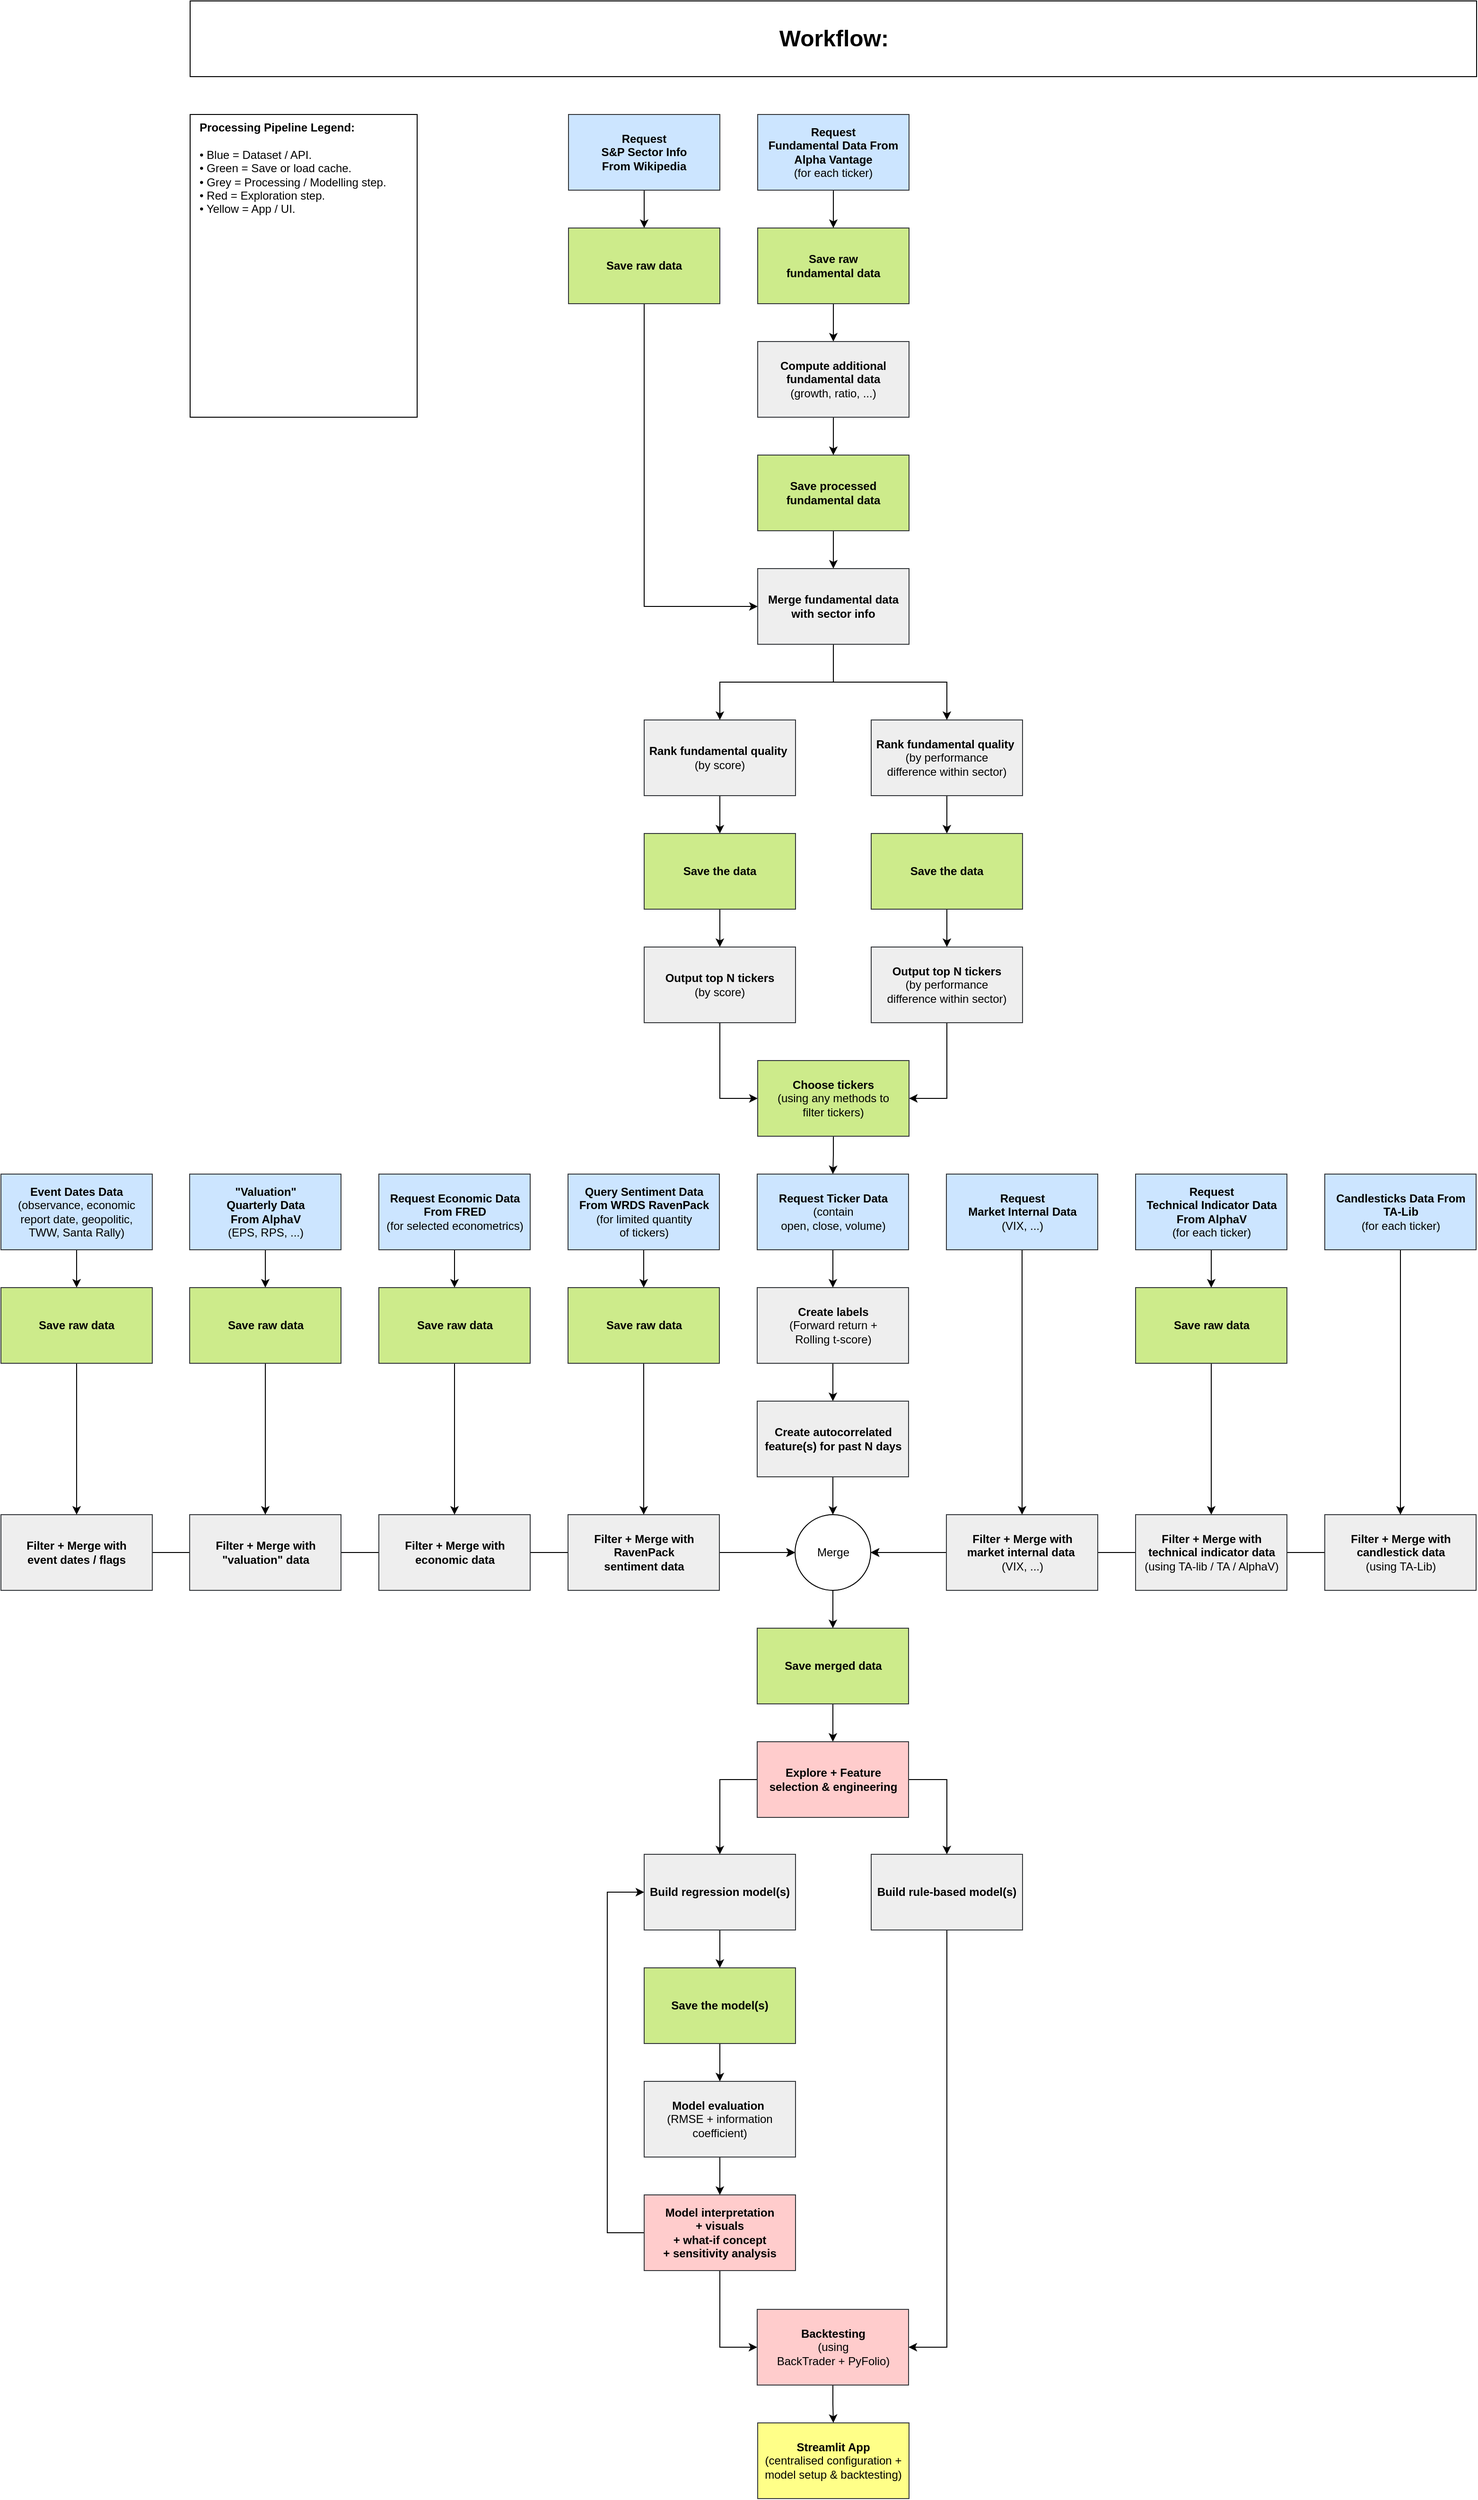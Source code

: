 <mxfile version="20.0.4" type="device" pages="3"><diagram id="XOwv9s_S93Ed8AocHxLy" name="workflow"><mxGraphModel dx="4341" dy="1821" grid="1" gridSize="10" guides="1" tooltips="1" connect="1" arrows="1" fold="1" page="1" pageScale="1" pageWidth="1169" pageHeight="827" math="0" shadow="0"><root><mxCell id="cT3jgn3tg6CRzC2Ch6uq-0"/><mxCell id="cT3jgn3tg6CRzC2Ch6uq-1" parent="cT3jgn3tg6CRzC2Ch6uq-0"/><mxCell id="NDVGhQBs1jizZYdKrDoh-17" style="edgeStyle=orthogonalEdgeStyle;rounded=0;orthogonalLoop=1;jettySize=auto;html=1;" edge="1" parent="cT3jgn3tg6CRzC2Ch6uq-1" source="NDVGhQBs1jizZYdKrDoh-12" target="lr69LVYGVg-EljjJCGix-105"><mxGeometry relative="1" as="geometry"/></mxCell><mxCell id="5p4c6snU-SuKV6wR_pnk-0" value="&lt;b style=&quot;font-size: 24px&quot;&gt;Workflow:&amp;nbsp;&lt;/b&gt;" style="rounded=0;whiteSpace=wrap;html=1;align=center;verticalAlign=middle;spacingLeft=8;fontSize=24;" parent="cT3jgn3tg6CRzC2Ch6uq-1" vertex="1"><mxGeometry x="-1240" y="-800" width="1360" height="80" as="geometry"/></mxCell><mxCell id="ap6l2DGa7me-KWfMbkwm-0" value="&lt;b&gt;Processing Pipeline Legend:&amp;nbsp;&lt;/b&gt;&lt;br&gt;&lt;br&gt;• Blue = Dataset / API.&amp;nbsp;&lt;br&gt;• Green = Save or load cache.&amp;nbsp;&lt;br&gt;•&amp;nbsp;Grey = Processing / Modelling step.&amp;nbsp;&lt;br&gt;• Red = Exploration step.&amp;nbsp;&lt;br&gt;• Yellow = App / UI.&amp;nbsp;" style="rounded=0;whiteSpace=wrap;html=1;align=left;verticalAlign=top;spacingLeft=8;" parent="cT3jgn3tg6CRzC2Ch6uq-1" vertex="1"><mxGeometry x="-1240" y="-680" width="240" height="320" as="geometry"/></mxCell><mxCell id="lr69LVYGVg-EljjJCGix-28" value="" style="edgeStyle=orthogonalEdgeStyle;rounded=0;orthogonalLoop=1;jettySize=auto;html=1;" parent="cT3jgn3tg6CRzC2Ch6uq-1" source="lr69LVYGVg-EljjJCGix-0" target="lr69LVYGVg-EljjJCGix-24" edge="1"><mxGeometry relative="1" as="geometry"/></mxCell><mxCell id="lr69LVYGVg-EljjJCGix-0" value="&lt;b&gt;Save raw &lt;br&gt;fundamental data&lt;/b&gt;" style="rounded=0;whiteSpace=wrap;html=1;fillColor=#cdeb8b;strokeColor=#36393d;" parent="cT3jgn3tg6CRzC2Ch6uq-1" vertex="1"><mxGeometry x="-640" y="-560" width="160" height="80" as="geometry"/></mxCell><mxCell id="lr69LVYGVg-EljjJCGix-27" value="" style="edgeStyle=orthogonalEdgeStyle;rounded=0;orthogonalLoop=1;jettySize=auto;html=1;" parent="cT3jgn3tg6CRzC2Ch6uq-1" source="lr69LVYGVg-EljjJCGix-2" target="lr69LVYGVg-EljjJCGix-0" edge="1"><mxGeometry relative="1" as="geometry"/></mxCell><mxCell id="lr69LVYGVg-EljjJCGix-2" value="&lt;b&gt;Request &lt;/b&gt;&lt;br&gt;&lt;b&gt;Fundamental Data From Alpha Vantage&lt;/b&gt;&lt;br&gt;(for each ticker)" style="rounded=0;whiteSpace=wrap;html=1;fillColor=#cce5ff;strokeColor=#36393d;" parent="cT3jgn3tg6CRzC2Ch6uq-1" vertex="1"><mxGeometry x="-640" y="-680" width="160" height="80" as="geometry"/></mxCell><mxCell id="lr69LVYGVg-EljjJCGix-42" value="" style="edgeStyle=orthogonalEdgeStyle;rounded=0;orthogonalLoop=1;jettySize=auto;html=1;" parent="cT3jgn3tg6CRzC2Ch6uq-1" source="lr69LVYGVg-EljjJCGix-4" target="lr69LVYGVg-EljjJCGix-5" edge="1"><mxGeometry relative="1" as="geometry"/></mxCell><mxCell id="lr69LVYGVg-EljjJCGix-4" value="&lt;b&gt;Request &lt;/b&gt;&lt;br&gt;&lt;b&gt;Technical Indicator Data From AlphaV&lt;/b&gt;&lt;br&gt;(for each ticker)" style="rounded=0;whiteSpace=wrap;html=1;fillColor=#cce5ff;strokeColor=#36393d;" parent="cT3jgn3tg6CRzC2Ch6uq-1" vertex="1"><mxGeometry x="-240.5" y="440" width="160" height="80" as="geometry"/></mxCell><mxCell id="lr69LVYGVg-EljjJCGix-114" style="edgeStyle=orthogonalEdgeStyle;rounded=0;orthogonalLoop=1;jettySize=auto;html=1;entryX=0.5;entryY=0;entryDx=0;entryDy=0;" parent="cT3jgn3tg6CRzC2Ch6uq-1" source="lr69LVYGVg-EljjJCGix-5" target="lr69LVYGVg-EljjJCGix-60" edge="1"><mxGeometry relative="1" as="geometry"/></mxCell><mxCell id="lr69LVYGVg-EljjJCGix-5" value="&lt;b&gt;Save raw&amp;nbsp;data&lt;/b&gt;" style="rounded=0;whiteSpace=wrap;html=1;fillColor=#cdeb8b;strokeColor=#36393d;" parent="cT3jgn3tg6CRzC2Ch6uq-1" vertex="1"><mxGeometry x="-240.5" y="560" width="160" height="80" as="geometry"/></mxCell><mxCell id="lr69LVYGVg-EljjJCGix-38" value="" style="edgeStyle=orthogonalEdgeStyle;rounded=0;orthogonalLoop=1;jettySize=auto;html=1;" parent="cT3jgn3tg6CRzC2Ch6uq-1" source="lr69LVYGVg-EljjJCGix-6" target="lr69LVYGVg-EljjJCGix-37" edge="1"><mxGeometry relative="1" as="geometry"/></mxCell><mxCell id="lr69LVYGVg-EljjJCGix-6" value="&lt;b&gt;Save processed &lt;br&gt;fundamental data&lt;/b&gt;" style="rounded=0;whiteSpace=wrap;html=1;fillColor=#cdeb8b;strokeColor=#36393d;" parent="cT3jgn3tg6CRzC2Ch6uq-1" vertex="1"><mxGeometry x="-640" y="-320" width="160" height="80" as="geometry"/></mxCell><mxCell id="lr69LVYGVg-EljjJCGix-23" value="" style="edgeStyle=orthogonalEdgeStyle;rounded=0;orthogonalLoop=1;jettySize=auto;html=1;" parent="cT3jgn3tg6CRzC2Ch6uq-1" source="lr69LVYGVg-EljjJCGix-7" target="lr69LVYGVg-EljjJCGix-18" edge="1"><mxGeometry relative="1" as="geometry"/></mxCell><mxCell id="lr69LVYGVg-EljjJCGix-7" value="&lt;b&gt;Rank fundamental quality&amp;nbsp;&lt;/b&gt;&lt;br&gt;(by score)" style="rounded=0;whiteSpace=wrap;html=1;fillColor=#eeeeee;strokeColor=#36393d;" parent="cT3jgn3tg6CRzC2Ch6uq-1" vertex="1"><mxGeometry x="-760" y="-40" width="160" height="80" as="geometry"/></mxCell><mxCell id="lr69LVYGVg-EljjJCGix-45" value="" style="edgeStyle=orthogonalEdgeStyle;rounded=0;orthogonalLoop=1;jettySize=auto;html=1;" parent="cT3jgn3tg6CRzC2Ch6uq-1" source="lr69LVYGVg-EljjJCGix-14" target="lr69LVYGVg-EljjJCGix-43" edge="1"><mxGeometry relative="1" as="geometry"/></mxCell><mxCell id="lr69LVYGVg-EljjJCGix-14" value="&lt;b&gt;Query Sentiment Data From WRDS RavenPack&lt;/b&gt;&lt;br&gt;(for limited quantity &lt;br&gt;of tickers)" style="rounded=0;whiteSpace=wrap;html=1;fillColor=#cce5ff;strokeColor=#36393d;" parent="cT3jgn3tg6CRzC2Ch6uq-1" vertex="1"><mxGeometry x="-840.5" y="440" width="160" height="80" as="geometry"/></mxCell><mxCell id="lr69LVYGVg-EljjJCGix-35" value="" style="edgeStyle=orthogonalEdgeStyle;rounded=0;orthogonalLoop=1;jettySize=auto;html=1;" parent="cT3jgn3tg6CRzC2Ch6uq-1" source="lr69LVYGVg-EljjJCGix-16" target="lr69LVYGVg-EljjJCGix-30" edge="1"><mxGeometry relative="1" as="geometry"/></mxCell><mxCell id="lr69LVYGVg-EljjJCGix-16" value="&lt;b&gt;Request &lt;br&gt;S&amp;amp;P Sector Info &lt;br&gt;From Wikipedia&lt;/b&gt;" style="rounded=0;whiteSpace=wrap;html=1;fillColor=#cce5ff;strokeColor=#36393d;" parent="cT3jgn3tg6CRzC2Ch6uq-1" vertex="1"><mxGeometry x="-840" y="-680" width="160" height="80" as="geometry"/></mxCell><mxCell id="lr69LVYGVg-EljjJCGix-56" value="" style="edgeStyle=orthogonalEdgeStyle;rounded=0;orthogonalLoop=1;jettySize=auto;html=1;" parent="cT3jgn3tg6CRzC2Ch6uq-1" source="lr69LVYGVg-EljjJCGix-18" target="lr69LVYGVg-EljjJCGix-54" edge="1"><mxGeometry relative="1" as="geometry"/></mxCell><mxCell id="lr69LVYGVg-EljjJCGix-18" value="&lt;b&gt;Save the data&lt;/b&gt;" style="rounded=0;whiteSpace=wrap;html=1;fillColor=#cdeb8b;strokeColor=#36393d;" parent="cT3jgn3tg6CRzC2Ch6uq-1" vertex="1"><mxGeometry x="-760" y="80" width="160" height="80" as="geometry"/></mxCell><mxCell id="lr69LVYGVg-EljjJCGix-22" value="" style="edgeStyle=orthogonalEdgeStyle;rounded=0;orthogonalLoop=1;jettySize=auto;html=1;" parent="cT3jgn3tg6CRzC2Ch6uq-1" source="lr69LVYGVg-EljjJCGix-19" target="lr69LVYGVg-EljjJCGix-21" edge="1"><mxGeometry relative="1" as="geometry"/></mxCell><mxCell id="lr69LVYGVg-EljjJCGix-19" value="&lt;b&gt;Rank fundamental quality&amp;nbsp;&lt;/b&gt;&lt;br&gt;(by performance &lt;br&gt;difference within sector)" style="rounded=0;whiteSpace=wrap;html=1;fillColor=#eeeeee;strokeColor=#36393d;" parent="cT3jgn3tg6CRzC2Ch6uq-1" vertex="1"><mxGeometry x="-520" y="-40" width="160" height="80" as="geometry"/></mxCell><mxCell id="lr69LVYGVg-EljjJCGix-57" value="" style="edgeStyle=orthogonalEdgeStyle;rounded=0;orthogonalLoop=1;jettySize=auto;html=1;" parent="cT3jgn3tg6CRzC2Ch6uq-1" source="lr69LVYGVg-EljjJCGix-21" target="lr69LVYGVg-EljjJCGix-55" edge="1"><mxGeometry relative="1" as="geometry"/></mxCell><mxCell id="lr69LVYGVg-EljjJCGix-21" value="&lt;b&gt;Save the data&lt;/b&gt;" style="rounded=0;whiteSpace=wrap;html=1;fillColor=#cdeb8b;strokeColor=#36393d;" parent="cT3jgn3tg6CRzC2Ch6uq-1" vertex="1"><mxGeometry x="-520" y="80" width="160" height="80" as="geometry"/></mxCell><mxCell id="lr69LVYGVg-EljjJCGix-29" value="" style="edgeStyle=orthogonalEdgeStyle;rounded=0;orthogonalLoop=1;jettySize=auto;html=1;" parent="cT3jgn3tg6CRzC2Ch6uq-1" source="lr69LVYGVg-EljjJCGix-24" target="lr69LVYGVg-EljjJCGix-6" edge="1"><mxGeometry relative="1" as="geometry"/></mxCell><mxCell id="lr69LVYGVg-EljjJCGix-24" value="&lt;b&gt;Compute additional fundamental data &lt;/b&gt;&lt;br&gt;(growth, ratio, ...)" style="rounded=0;whiteSpace=wrap;html=1;fillColor=#eeeeee;strokeColor=#36393d;" parent="cT3jgn3tg6CRzC2Ch6uq-1" vertex="1"><mxGeometry x="-640" y="-440" width="160" height="80" as="geometry"/></mxCell><mxCell id="lr69LVYGVg-EljjJCGix-41" style="edgeStyle=orthogonalEdgeStyle;rounded=0;orthogonalLoop=1;jettySize=auto;html=1;entryX=0;entryY=0.5;entryDx=0;entryDy=0;exitX=0.5;exitY=1;exitDx=0;exitDy=0;" parent="cT3jgn3tg6CRzC2Ch6uq-1" source="lr69LVYGVg-EljjJCGix-30" target="lr69LVYGVg-EljjJCGix-37" edge="1"><mxGeometry relative="1" as="geometry"><Array as="points"><mxPoint x="-760" y="-160"/></Array></mxGeometry></mxCell><mxCell id="lr69LVYGVg-EljjJCGix-30" value="&lt;b&gt;Save raw data&lt;br&gt;&lt;/b&gt;" style="rounded=0;whiteSpace=wrap;html=1;fillColor=#cdeb8b;strokeColor=#36393d;" parent="cT3jgn3tg6CRzC2Ch6uq-1" vertex="1"><mxGeometry x="-840" y="-560" width="160" height="80" as="geometry"/></mxCell><mxCell id="lr69LVYGVg-EljjJCGix-39" style="edgeStyle=orthogonalEdgeStyle;rounded=0;orthogonalLoop=1;jettySize=auto;html=1;entryX=0.5;entryY=0;entryDx=0;entryDy=0;" parent="cT3jgn3tg6CRzC2Ch6uq-1" source="lr69LVYGVg-EljjJCGix-37" target="lr69LVYGVg-EljjJCGix-19" edge="1"><mxGeometry relative="1" as="geometry"/></mxCell><mxCell id="lr69LVYGVg-EljjJCGix-40" style="edgeStyle=orthogonalEdgeStyle;rounded=0;orthogonalLoop=1;jettySize=auto;html=1;entryX=0.5;entryY=0;entryDx=0;entryDy=0;" parent="cT3jgn3tg6CRzC2Ch6uq-1" source="lr69LVYGVg-EljjJCGix-37" target="lr69LVYGVg-EljjJCGix-7" edge="1"><mxGeometry relative="1" as="geometry"/></mxCell><mxCell id="lr69LVYGVg-EljjJCGix-37" value="&lt;b&gt;Merge fundamental data with sector info&lt;/b&gt;" style="rounded=0;whiteSpace=wrap;html=1;fillColor=#eeeeee;strokeColor=#36393d;" parent="cT3jgn3tg6CRzC2Ch6uq-1" vertex="1"><mxGeometry x="-640" y="-200" width="160" height="80" as="geometry"/></mxCell><mxCell id="lr69LVYGVg-EljjJCGix-89" style="edgeStyle=orthogonalEdgeStyle;rounded=0;orthogonalLoop=1;jettySize=auto;html=1;" parent="cT3jgn3tg6CRzC2Ch6uq-1" source="lr69LVYGVg-EljjJCGix-43" target="lr69LVYGVg-EljjJCGix-58" edge="1"><mxGeometry relative="1" as="geometry"/></mxCell><mxCell id="lr69LVYGVg-EljjJCGix-43" value="&lt;b&gt;Save raw&amp;nbsp;data&lt;/b&gt;" style="rounded=0;whiteSpace=wrap;html=1;fillColor=#cdeb8b;strokeColor=#36393d;" parent="cT3jgn3tg6CRzC2Ch6uq-1" vertex="1"><mxGeometry x="-840.5" y="560" width="160" height="80" as="geometry"/></mxCell><mxCell id="lr69LVYGVg-EljjJCGix-47" value="" style="edgeStyle=orthogonalEdgeStyle;rounded=0;orthogonalLoop=1;jettySize=auto;html=1;" parent="cT3jgn3tg6CRzC2Ch6uq-1" source="lr69LVYGVg-EljjJCGix-48" target="lr69LVYGVg-EljjJCGix-52" edge="1"><mxGeometry relative="1" as="geometry"/></mxCell><mxCell id="lr69LVYGVg-EljjJCGix-48" value="&lt;b&gt;Create labels&lt;/b&gt;&lt;br&gt;(Forward return + &lt;br&gt;Rolling t-score)" style="rounded=0;whiteSpace=wrap;html=1;fillColor=#eeeeee;strokeColor=#36393d;" parent="cT3jgn3tg6CRzC2Ch6uq-1" vertex="1"><mxGeometry x="-640.5" y="560" width="160" height="80" as="geometry"/></mxCell><mxCell id="lr69LVYGVg-EljjJCGix-49" value="" style="edgeStyle=orthogonalEdgeStyle;rounded=0;orthogonalLoop=1;jettySize=auto;html=1;" parent="cT3jgn3tg6CRzC2Ch6uq-1" source="lr69LVYGVg-EljjJCGix-50" target="lr69LVYGVg-EljjJCGix-48" edge="1"><mxGeometry relative="1" as="geometry"/></mxCell><mxCell id="lr69LVYGVg-EljjJCGix-50" value="&lt;b&gt;Request Ticker Data&lt;br&gt;&lt;/b&gt;(contain &lt;br&gt;open, close, volume)" style="rounded=0;whiteSpace=wrap;html=1;fillColor=#cce5ff;strokeColor=#36393d;" parent="cT3jgn3tg6CRzC2Ch6uq-1" vertex="1"><mxGeometry x="-640.5" y="440" width="160" height="80" as="geometry"/></mxCell><mxCell id="lr69LVYGVg-EljjJCGix-106" value="" style="edgeStyle=orthogonalEdgeStyle;rounded=0;orthogonalLoop=1;jettySize=auto;html=1;" parent="cT3jgn3tg6CRzC2Ch6uq-1" source="lr69LVYGVg-EljjJCGix-52" target="lr69LVYGVg-EljjJCGix-105" edge="1"><mxGeometry relative="1" as="geometry"/></mxCell><mxCell id="lr69LVYGVg-EljjJCGix-52" value="&lt;b&gt;Create autocorrelated feature(s) for past N days&lt;/b&gt;" style="rounded=0;whiteSpace=wrap;html=1;fillColor=#eeeeee;strokeColor=#36393d;" parent="cT3jgn3tg6CRzC2Ch6uq-1" vertex="1"><mxGeometry x="-640.5" y="680" width="160" height="80" as="geometry"/></mxCell><mxCell id="lr69LVYGVg-EljjJCGix-74" style="edgeStyle=orthogonalEdgeStyle;rounded=0;orthogonalLoop=1;jettySize=auto;html=1;entryX=0;entryY=0.5;entryDx=0;entryDy=0;" parent="cT3jgn3tg6CRzC2Ch6uq-1" source="lr69LVYGVg-EljjJCGix-54" target="lr69LVYGVg-EljjJCGix-72" edge="1"><mxGeometry relative="1" as="geometry"/></mxCell><mxCell id="lr69LVYGVg-EljjJCGix-54" value="&lt;b&gt;Output top N tickers&lt;br&gt;&lt;/b&gt;(by score)&lt;b&gt;&lt;br&gt;&lt;/b&gt;" style="rounded=0;whiteSpace=wrap;html=1;fillColor=#eeeeee;strokeColor=#36393d;" parent="cT3jgn3tg6CRzC2Ch6uq-1" vertex="1"><mxGeometry x="-760" y="200" width="160" height="80" as="geometry"/></mxCell><mxCell id="lr69LVYGVg-EljjJCGix-75" style="edgeStyle=orthogonalEdgeStyle;rounded=0;orthogonalLoop=1;jettySize=auto;html=1;entryX=1;entryY=0.5;entryDx=0;entryDy=0;" parent="cT3jgn3tg6CRzC2Ch6uq-1" source="lr69LVYGVg-EljjJCGix-55" target="lr69LVYGVg-EljjJCGix-72" edge="1"><mxGeometry relative="1" as="geometry"/></mxCell><mxCell id="lr69LVYGVg-EljjJCGix-55" value="&lt;b&gt;Output top N tickers&lt;br&gt;&lt;/b&gt;(by performance&lt;br&gt;difference within sector)" style="rounded=0;whiteSpace=wrap;html=1;fillColor=#eeeeee;strokeColor=#36393d;" parent="cT3jgn3tg6CRzC2Ch6uq-1" vertex="1"><mxGeometry x="-520" y="200" width="160" height="80" as="geometry"/></mxCell><mxCell id="lr69LVYGVg-EljjJCGix-108" style="edgeStyle=orthogonalEdgeStyle;rounded=0;orthogonalLoop=1;jettySize=auto;html=1;entryX=0;entryY=0.5;entryDx=0;entryDy=0;" parent="cT3jgn3tg6CRzC2Ch6uq-1" source="lr69LVYGVg-EljjJCGix-58" target="lr69LVYGVg-EljjJCGix-105" edge="1"><mxGeometry relative="1" as="geometry"/></mxCell><mxCell id="lr69LVYGVg-EljjJCGix-110" style="edgeStyle=orthogonalEdgeStyle;rounded=0;orthogonalLoop=1;jettySize=auto;html=1;entryX=0;entryY=0.5;entryDx=0;entryDy=0;" parent="cT3jgn3tg6CRzC2Ch6uq-1" source="lr69LVYGVg-EljjJCGix-59" target="lr69LVYGVg-EljjJCGix-105" edge="1"><mxGeometry relative="1" as="geometry"/></mxCell><mxCell id="lr69LVYGVg-EljjJCGix-59" value="&lt;b&gt;Filter +&amp;nbsp;&lt;/b&gt;&lt;b&gt;Merge with &quot;valuation&quot; data&lt;br&gt;&lt;/b&gt;" style="rounded=0;whiteSpace=wrap;html=1;fillColor=#eeeeee;strokeColor=#36393d;" parent="cT3jgn3tg6CRzC2Ch6uq-1" vertex="1"><mxGeometry x="-1240.5" y="800" width="160" height="80" as="geometry"/></mxCell><mxCell id="NDVGhQBs1jizZYdKrDoh-6" style="edgeStyle=orthogonalEdgeStyle;rounded=0;orthogonalLoop=1;jettySize=auto;html=1;" edge="1" parent="cT3jgn3tg6CRzC2Ch6uq-1" source="lr69LVYGVg-EljjJCGix-61" target="lr69LVYGVg-EljjJCGix-105"><mxGeometry relative="1" as="geometry"/></mxCell><mxCell id="lr69LVYGVg-EljjJCGix-61" value="&lt;b&gt;Filter +&amp;nbsp;&lt;/b&gt;&lt;b&gt;Merge with &lt;/b&gt;&lt;br&gt;&lt;b&gt;candlestick data&lt;/b&gt;&lt;br&gt;(using TA-Lib)" style="rounded=0;whiteSpace=wrap;html=1;fillColor=#eeeeee;strokeColor=#36393d;" parent="cT3jgn3tg6CRzC2Ch6uq-1" vertex="1"><mxGeometry x="-40.5" y="800" width="160" height="80" as="geometry"/></mxCell><mxCell id="lr69LVYGVg-EljjJCGix-109" style="edgeStyle=orthogonalEdgeStyle;rounded=0;orthogonalLoop=1;jettySize=auto;html=1;entryX=0;entryY=0.5;entryDx=0;entryDy=0;" parent="cT3jgn3tg6CRzC2Ch6uq-1" source="lr69LVYGVg-EljjJCGix-62" target="lr69LVYGVg-EljjJCGix-105" edge="1"><mxGeometry relative="1" as="geometry"/></mxCell><mxCell id="lr69LVYGVg-EljjJCGix-62" value="&lt;b&gt;Filter +&amp;nbsp;&lt;/b&gt;&lt;b&gt;Merge with &lt;br&gt;economic data&lt;/b&gt;" style="rounded=0;whiteSpace=wrap;html=1;fillColor=#eeeeee;strokeColor=#36393d;" parent="cT3jgn3tg6CRzC2Ch6uq-1" vertex="1"><mxGeometry x="-1040.5" y="800" width="160" height="80" as="geometry"/></mxCell><mxCell id="lr69LVYGVg-EljjJCGix-115" style="edgeStyle=orthogonalEdgeStyle;rounded=0;orthogonalLoop=1;jettySize=auto;html=1;" parent="cT3jgn3tg6CRzC2Ch6uq-1" source="lr69LVYGVg-EljjJCGix-64" target="lr69LVYGVg-EljjJCGix-61" edge="1"><mxGeometry relative="1" as="geometry"/></mxCell><mxCell id="lr69LVYGVg-EljjJCGix-64" value="&lt;b&gt;Candlesticks Data From TA-Lib&lt;/b&gt;&lt;br&gt;(for each ticker)" style="rounded=0;whiteSpace=wrap;html=1;fillColor=#cce5ff;strokeColor=#36393d;" parent="cT3jgn3tg6CRzC2Ch6uq-1" vertex="1"><mxGeometry x="-40.5" y="440" width="160" height="80" as="geometry"/></mxCell><mxCell id="lr69LVYGVg-EljjJCGix-66" value="" style="edgeStyle=orthogonalEdgeStyle;rounded=0;orthogonalLoop=1;jettySize=auto;html=1;entryX=0.5;entryY=0;entryDx=0;entryDy=0;" parent="cT3jgn3tg6CRzC2Ch6uq-1" source="lr69LVYGVg-EljjJCGix-67" target="lr69LVYGVg-EljjJCGix-53" edge="1"><mxGeometry relative="1" as="geometry"><mxPoint x="-360.5" y="560" as="targetPoint"/></mxGeometry></mxCell><mxCell id="lr69LVYGVg-EljjJCGix-67" value="&lt;b&gt;Request &lt;/b&gt;&lt;br&gt;&lt;b&gt;Market Internal Data&lt;/b&gt;&lt;br&gt;(VIX, ...)" style="rounded=0;whiteSpace=wrap;html=1;fillColor=#cce5ff;strokeColor=#36393d;" parent="cT3jgn3tg6CRzC2Ch6uq-1" vertex="1"><mxGeometry x="-440.5" y="440" width="160" height="80" as="geometry"/></mxCell><mxCell id="NDVGhQBs1jizZYdKrDoh-0" value="" style="edgeStyle=orthogonalEdgeStyle;rounded=0;orthogonalLoop=1;jettySize=auto;html=1;" edge="1" parent="cT3jgn3tg6CRzC2Ch6uq-1" source="lr69LVYGVg-EljjJCGix-72" target="lr69LVYGVg-EljjJCGix-50"><mxGeometry relative="1" as="geometry"/></mxCell><mxCell id="lr69LVYGVg-EljjJCGix-72" value="&lt;b&gt;Choose tickers&lt;/b&gt;&lt;br&gt;(using any methods to &lt;br&gt;filter tickers)" style="rounded=0;whiteSpace=wrap;html=1;fillColor=#cdeb8b;strokeColor=#36393d;" parent="cT3jgn3tg6CRzC2Ch6uq-1" vertex="1"><mxGeometry x="-640" y="320" width="160" height="80" as="geometry"/></mxCell><mxCell id="lr69LVYGVg-EljjJCGix-76" style="edgeStyle=orthogonalEdgeStyle;rounded=0;orthogonalLoop=1;jettySize=auto;html=1;entryX=0;entryY=0.5;entryDx=0;entryDy=0;endArrow=classic;endFill=1;" parent="cT3jgn3tg6CRzC2Ch6uq-1" source="lr69LVYGVg-EljjJCGix-77" target="lr69LVYGVg-EljjJCGix-83" edge="1"><mxGeometry relative="1" as="geometry"><Array as="points"><mxPoint x="-799.0" y="1559"/><mxPoint x="-799.0" y="1199"/></Array></mxGeometry></mxCell><mxCell id="lr69LVYGVg-EljjJCGix-104" value="" style="edgeStyle=orthogonalEdgeStyle;rounded=0;orthogonalLoop=1;jettySize=auto;html=1;entryX=0;entryY=0.5;entryDx=0;entryDy=0;" parent="cT3jgn3tg6CRzC2Ch6uq-1" source="lr69LVYGVg-EljjJCGix-77" target="lr69LVYGVg-EljjJCGix-103" edge="1"><mxGeometry relative="1" as="geometry"/></mxCell><mxCell id="lr69LVYGVg-EljjJCGix-77" value="&lt;b&gt;Model interpretation&lt;br&gt;+ visuals&lt;br&gt;+ what-if concept&lt;br&gt;&lt;/b&gt;&lt;b&gt;+ sensitivity analysis&lt;/b&gt;" style="rounded=0;whiteSpace=wrap;html=1;fillColor=#ffcccc;strokeColor=#36393d;" parent="cT3jgn3tg6CRzC2Ch6uq-1" vertex="1"><mxGeometry x="-760.0" y="1519" width="160" height="80" as="geometry"/></mxCell><mxCell id="lr69LVYGVg-EljjJCGix-78" value="" style="edgeStyle=orthogonalEdgeStyle;rounded=0;orthogonalLoop=1;jettySize=auto;html=1;" parent="cT3jgn3tg6CRzC2Ch6uq-1" source="lr69LVYGVg-EljjJCGix-79" target="lr69LVYGVg-EljjJCGix-77" edge="1"><mxGeometry relative="1" as="geometry"/></mxCell><mxCell id="lr69LVYGVg-EljjJCGix-79" value="&lt;b&gt;Model evaluation&amp;nbsp;&lt;br&gt;&lt;/b&gt;(RMSE + information coefficient)" style="rounded=0;whiteSpace=wrap;html=1;fillColor=#eeeeee;strokeColor=#36393d;" parent="cT3jgn3tg6CRzC2Ch6uq-1" vertex="1"><mxGeometry x="-760.0" y="1399" width="160" height="80" as="geometry"/></mxCell><mxCell id="lr69LVYGVg-EljjJCGix-80" value="" style="edgeStyle=orthogonalEdgeStyle;rounded=0;orthogonalLoop=1;jettySize=auto;html=1;endArrow=classic;endFill=1;" parent="cT3jgn3tg6CRzC2Ch6uq-1" source="lr69LVYGVg-EljjJCGix-81" target="lr69LVYGVg-EljjJCGix-79" edge="1"><mxGeometry relative="1" as="geometry"/></mxCell><mxCell id="lr69LVYGVg-EljjJCGix-81" value="&lt;b&gt;Save the model(s)&lt;/b&gt;" style="rounded=0;whiteSpace=wrap;html=1;fillColor=#cdeb8b;strokeColor=#36393d;" parent="cT3jgn3tg6CRzC2Ch6uq-1" vertex="1"><mxGeometry x="-760.0" y="1279" width="160" height="80" as="geometry"/></mxCell><mxCell id="lr69LVYGVg-EljjJCGix-82" value="" style="edgeStyle=orthogonalEdgeStyle;rounded=0;orthogonalLoop=1;jettySize=auto;html=1;endArrow=classic;endFill=1;" parent="cT3jgn3tg6CRzC2Ch6uq-1" source="lr69LVYGVg-EljjJCGix-83" target="lr69LVYGVg-EljjJCGix-81" edge="1"><mxGeometry relative="1" as="geometry"/></mxCell><mxCell id="lr69LVYGVg-EljjJCGix-83" value="&lt;b&gt;Build regression model(s)&lt;/b&gt;" style="rounded=0;whiteSpace=wrap;html=1;fillColor=#eeeeee;strokeColor=#36393d;" parent="cT3jgn3tg6CRzC2Ch6uq-1" vertex="1"><mxGeometry x="-760.0" y="1159" width="160" height="80" as="geometry"/></mxCell><mxCell id="lr69LVYGVg-EljjJCGix-117" value="" style="edgeStyle=orthogonalEdgeStyle;rounded=0;orthogonalLoop=1;jettySize=auto;html=1;" parent="cT3jgn3tg6CRzC2Ch6uq-1" source="lr69LVYGVg-EljjJCGix-85" target="lr69LVYGVg-EljjJCGix-116" edge="1"><mxGeometry relative="1" as="geometry"/></mxCell><mxCell id="lr69LVYGVg-EljjJCGix-85" value="&lt;b&gt;Save merged data&lt;/b&gt;" style="rounded=0;whiteSpace=wrap;html=1;fillColor=#cdeb8b;strokeColor=#36393d;" parent="cT3jgn3tg6CRzC2Ch6uq-1" vertex="1"><mxGeometry x="-640.5" y="920" width="160" height="80" as="geometry"/></mxCell><mxCell id="lr69LVYGVg-EljjJCGix-90" value="" style="edgeStyle=orthogonalEdgeStyle;rounded=0;orthogonalLoop=1;jettySize=auto;html=1;" parent="cT3jgn3tg6CRzC2Ch6uq-1" source="lr69LVYGVg-EljjJCGix-91" target="lr69LVYGVg-EljjJCGix-92" edge="1"><mxGeometry relative="1" as="geometry"/></mxCell><mxCell id="lr69LVYGVg-EljjJCGix-91" value="&lt;b&gt;Request Economic Data From FRED&lt;/b&gt;&lt;br&gt;(for selected econometrics)" style="rounded=0;whiteSpace=wrap;html=1;fillColor=#cce5ff;strokeColor=#36393d;" parent="cT3jgn3tg6CRzC2Ch6uq-1" vertex="1"><mxGeometry x="-1040.5" y="440" width="160" height="80" as="geometry"/></mxCell><mxCell id="lr69LVYGVg-EljjJCGix-99" style="edgeStyle=orthogonalEdgeStyle;rounded=0;orthogonalLoop=1;jettySize=auto;html=1;entryX=0.5;entryY=0;entryDx=0;entryDy=0;" parent="cT3jgn3tg6CRzC2Ch6uq-1" source="lr69LVYGVg-EljjJCGix-92" target="lr69LVYGVg-EljjJCGix-62" edge="1"><mxGeometry relative="1" as="geometry"/></mxCell><mxCell id="lr69LVYGVg-EljjJCGix-92" value="&lt;b&gt;Save raw&amp;nbsp;data&lt;/b&gt;" style="rounded=0;whiteSpace=wrap;html=1;fillColor=#cdeb8b;strokeColor=#36393d;" parent="cT3jgn3tg6CRzC2Ch6uq-1" vertex="1"><mxGeometry x="-1040.5" y="560" width="160" height="80" as="geometry"/></mxCell><mxCell id="lr69LVYGVg-EljjJCGix-97" value="" style="edgeStyle=orthogonalEdgeStyle;rounded=0;orthogonalLoop=1;jettySize=auto;html=1;" parent="cT3jgn3tg6CRzC2Ch6uq-1" source="lr69LVYGVg-EljjJCGix-94" target="lr69LVYGVg-EljjJCGix-96" edge="1"><mxGeometry relative="1" as="geometry"/></mxCell><mxCell id="lr69LVYGVg-EljjJCGix-94" value="&lt;b&gt;&quot;Valuation&quot;&lt;br&gt;Quarterly Data&lt;/b&gt;&lt;br&gt;&lt;b&gt;From AlphaV&lt;/b&gt;&lt;br&gt;(EPS, RPS, ...)" style="rounded=0;whiteSpace=wrap;html=1;fillColor=#cce5ff;strokeColor=#36393d;" parent="cT3jgn3tg6CRzC2Ch6uq-1" vertex="1"><mxGeometry x="-1240.5" y="440" width="160" height="80" as="geometry"/></mxCell><mxCell id="lr69LVYGVg-EljjJCGix-98" style="edgeStyle=orthogonalEdgeStyle;rounded=0;orthogonalLoop=1;jettySize=auto;html=1;" parent="cT3jgn3tg6CRzC2Ch6uq-1" source="lr69LVYGVg-EljjJCGix-96" target="lr69LVYGVg-EljjJCGix-59" edge="1"><mxGeometry relative="1" as="geometry"/></mxCell><mxCell id="lr69LVYGVg-EljjJCGix-96" value="&lt;b&gt;Save raw&amp;nbsp;data&lt;/b&gt;" style="rounded=0;whiteSpace=wrap;html=1;fillColor=#cdeb8b;strokeColor=#36393d;" parent="cT3jgn3tg6CRzC2Ch6uq-1" vertex="1"><mxGeometry x="-1240.5" y="560" width="160" height="80" as="geometry"/></mxCell><mxCell id="NDVGhQBs1jizZYdKrDoh-2" value="" style="edgeStyle=orthogonalEdgeStyle;rounded=0;orthogonalLoop=1;jettySize=auto;html=1;" edge="1" parent="cT3jgn3tg6CRzC2Ch6uq-1" source="lr69LVYGVg-EljjJCGix-103" target="NDVGhQBs1jizZYdKrDoh-1"><mxGeometry relative="1" as="geometry"/></mxCell><mxCell id="lr69LVYGVg-EljjJCGix-103" value="&lt;b&gt;Backtesting&lt;/b&gt;&lt;br&gt;&lt;div style=&quot;&quot;&gt;&lt;span style=&quot;background-color: initial;&quot;&gt;(using &lt;br&gt;BackTrader + PyFolio)&lt;/span&gt;&lt;/div&gt;" style="rounded=0;whiteSpace=wrap;html=1;fillColor=#ffcccc;strokeColor=#36393d;align=center;" parent="cT3jgn3tg6CRzC2Ch6uq-1" vertex="1"><mxGeometry x="-640.5" y="1640" width="160" height="80" as="geometry"/></mxCell><mxCell id="lr69LVYGVg-EljjJCGix-107" value="" style="edgeStyle=orthogonalEdgeStyle;rounded=0;orthogonalLoop=1;jettySize=auto;html=1;" parent="cT3jgn3tg6CRzC2Ch6uq-1" source="lr69LVYGVg-EljjJCGix-105" target="lr69LVYGVg-EljjJCGix-85" edge="1"><mxGeometry relative="1" as="geometry"/></mxCell><mxCell id="lr69LVYGVg-EljjJCGix-105" value="Merge" style="ellipse;whiteSpace=wrap;html=1;aspect=fixed;" parent="cT3jgn3tg6CRzC2Ch6uq-1" vertex="1"><mxGeometry x="-600.5" y="800" width="80" height="80" as="geometry"/></mxCell><mxCell id="lr69LVYGVg-EljjJCGix-58" value="&lt;b&gt;Filter + Merge with RavenPack &lt;br&gt;sentiment data&lt;/b&gt;" style="rounded=0;whiteSpace=wrap;html=1;fillColor=#eeeeee;strokeColor=#36393d;" parent="cT3jgn3tg6CRzC2Ch6uq-1" vertex="1"><mxGeometry x="-840.5" y="800" width="160" height="80" as="geometry"/></mxCell><mxCell id="NDVGhQBs1jizZYdKrDoh-3" value="" style="edgeStyle=orthogonalEdgeStyle;rounded=0;orthogonalLoop=1;jettySize=auto;html=1;" edge="1" parent="cT3jgn3tg6CRzC2Ch6uq-1" source="lr69LVYGVg-EljjJCGix-53" target="lr69LVYGVg-EljjJCGix-105"><mxGeometry relative="1" as="geometry"/></mxCell><mxCell id="NDVGhQBs1jizZYdKrDoh-5" style="edgeStyle=orthogonalEdgeStyle;rounded=0;orthogonalLoop=1;jettySize=auto;html=1;" edge="1" parent="cT3jgn3tg6CRzC2Ch6uq-1" source="lr69LVYGVg-EljjJCGix-60" target="lr69LVYGVg-EljjJCGix-105"><mxGeometry relative="1" as="geometry"/></mxCell><mxCell id="lr69LVYGVg-EljjJCGix-60" value="&lt;b&gt;Filter +&amp;nbsp;&lt;/b&gt;&lt;b&gt;Merge with technical indicator data&lt;/b&gt;&lt;br&gt;(using TA-lib / TA / AlphaV)" style="rounded=0;whiteSpace=wrap;html=1;fillColor=#eeeeee;strokeColor=#36393d;" parent="cT3jgn3tg6CRzC2Ch6uq-1" vertex="1"><mxGeometry x="-240.5" y="800" width="160" height="80" as="geometry"/></mxCell><mxCell id="lr69LVYGVg-EljjJCGix-118" value="" style="edgeStyle=orthogonalEdgeStyle;rounded=0;orthogonalLoop=1;jettySize=auto;html=1;exitX=0;exitY=0.5;exitDx=0;exitDy=0;" parent="cT3jgn3tg6CRzC2Ch6uq-1" source="lr69LVYGVg-EljjJCGix-116" target="lr69LVYGVg-EljjJCGix-83" edge="1"><mxGeometry relative="1" as="geometry"/></mxCell><mxCell id="NDVGhQBs1jizZYdKrDoh-8" style="edgeStyle=orthogonalEdgeStyle;rounded=0;orthogonalLoop=1;jettySize=auto;html=1;entryX=0.5;entryY=0;entryDx=0;entryDy=0;exitX=1;exitY=0.5;exitDx=0;exitDy=0;" edge="1" parent="cT3jgn3tg6CRzC2Ch6uq-1" source="lr69LVYGVg-EljjJCGix-116" target="NDVGhQBs1jizZYdKrDoh-7"><mxGeometry relative="1" as="geometry"/></mxCell><mxCell id="lr69LVYGVg-EljjJCGix-116" value="&lt;b&gt;Explore + Feature &lt;br&gt;selection &amp;amp; engineering&lt;/b&gt;" style="rounded=0;whiteSpace=wrap;html=1;fillColor=#ffcccc;strokeColor=#36393d;" parent="cT3jgn3tg6CRzC2Ch6uq-1" vertex="1"><mxGeometry x="-640.5" y="1040" width="160" height="80" as="geometry"/></mxCell><mxCell id="NDVGhQBs1jizZYdKrDoh-1" value="&lt;b&gt;Streamlit App&lt;/b&gt;&lt;br&gt;(centralised configuration + model setup &amp;amp; backtesting)" style="rounded=0;whiteSpace=wrap;html=1;fillColor=#ffff88;strokeColor=#36393d;align=center;" vertex="1" parent="cT3jgn3tg6CRzC2Ch6uq-1"><mxGeometry x="-640" y="1760" width="160" height="80" as="geometry"/></mxCell><mxCell id="lr69LVYGVg-EljjJCGix-53" value="&lt;b&gt;Filter +&amp;nbsp;&lt;/b&gt;&lt;b&gt;Merge with &lt;/b&gt;&lt;br&gt;&lt;b&gt;market internal data&amp;nbsp;&lt;/b&gt;&lt;br&gt;(VIX, ...)" style="rounded=0;whiteSpace=wrap;html=1;fillColor=#eeeeee;strokeColor=#36393d;" parent="cT3jgn3tg6CRzC2Ch6uq-1" vertex="1"><mxGeometry x="-440.5" y="800" width="160" height="80" as="geometry"/></mxCell><mxCell id="NDVGhQBs1jizZYdKrDoh-10" style="edgeStyle=orthogonalEdgeStyle;rounded=0;orthogonalLoop=1;jettySize=auto;html=1;entryX=1;entryY=0.5;entryDx=0;entryDy=0;" edge="1" parent="cT3jgn3tg6CRzC2Ch6uq-1" source="NDVGhQBs1jizZYdKrDoh-7" target="lr69LVYGVg-EljjJCGix-103"><mxGeometry relative="1" as="geometry"/></mxCell><mxCell id="NDVGhQBs1jizZYdKrDoh-7" value="&lt;b&gt;Build rule-based model(s)&lt;/b&gt;" style="rounded=0;whiteSpace=wrap;html=1;fillColor=#eeeeee;strokeColor=#36393d;" vertex="1" parent="cT3jgn3tg6CRzC2Ch6uq-1"><mxGeometry x="-520" y="1159" width="160" height="80" as="geometry"/></mxCell><mxCell id="NDVGhQBs1jizZYdKrDoh-12" value="&lt;b&gt;Filter +&amp;nbsp;&lt;/b&gt;&lt;b&gt;Merge with &lt;br&gt;event dates / flags&lt;/b&gt;" style="rounded=0;whiteSpace=wrap;html=1;fillColor=#eeeeee;strokeColor=#36393d;" vertex="1" parent="cT3jgn3tg6CRzC2Ch6uq-1"><mxGeometry x="-1440" y="800" width="160" height="80" as="geometry"/></mxCell><mxCell id="NDVGhQBs1jizZYdKrDoh-13" value="" style="edgeStyle=orthogonalEdgeStyle;rounded=0;orthogonalLoop=1;jettySize=auto;html=1;" edge="1" parent="cT3jgn3tg6CRzC2Ch6uq-1" source="NDVGhQBs1jizZYdKrDoh-14" target="NDVGhQBs1jizZYdKrDoh-16"><mxGeometry relative="1" as="geometry"/></mxCell><mxCell id="NDVGhQBs1jizZYdKrDoh-14" value="&lt;b&gt;Event Dates Data&lt;/b&gt;&lt;br&gt;(observance, economic report date, geopolitic, &lt;br&gt;TWW, Santa Rally)" style="rounded=0;whiteSpace=wrap;html=1;fillColor=#cce5ff;strokeColor=#36393d;" vertex="1" parent="cT3jgn3tg6CRzC2Ch6uq-1"><mxGeometry x="-1440" y="440" width="160" height="80" as="geometry"/></mxCell><mxCell id="NDVGhQBs1jizZYdKrDoh-15" style="edgeStyle=orthogonalEdgeStyle;rounded=0;orthogonalLoop=1;jettySize=auto;html=1;" edge="1" parent="cT3jgn3tg6CRzC2Ch6uq-1" source="NDVGhQBs1jizZYdKrDoh-16" target="NDVGhQBs1jizZYdKrDoh-12"><mxGeometry relative="1" as="geometry"/></mxCell><mxCell id="NDVGhQBs1jizZYdKrDoh-16" value="&lt;b&gt;Save raw&amp;nbsp;data&lt;/b&gt;" style="rounded=0;whiteSpace=wrap;html=1;fillColor=#cdeb8b;strokeColor=#36393d;" vertex="1" parent="cT3jgn3tg6CRzC2Ch6uq-1"><mxGeometry x="-1440" y="560" width="160" height="80" as="geometry"/></mxCell></root></mxGraphModel></diagram><diagram name="completion" id="S0e1bYz50vS09MV_4_1C"><mxGraphModel dx="1989" dy="1523" grid="1" gridSize="10" guides="1" tooltips="1" connect="1" arrows="1" fold="1" page="1" pageScale="1" pageWidth="1169" pageHeight="827" math="0" shadow="0"><root><mxCell id="WlBYTzzGyVE7TvTivAUr-0"/><mxCell id="WlBYTzzGyVE7TvTivAUr-1" parent="WlBYTzzGyVE7TvTivAUr-0"/><mxCell id="npLvrCpMIMFxikgr4Wc5-0" value="&lt;b&gt;Task Specific Distribution:&amp;nbsp;&lt;/b&gt;" style="rounded=0;whiteSpace=wrap;html=1;align=center;verticalAlign=middle;spacingLeft=8;fontSize=24;" parent="WlBYTzzGyVE7TvTivAUr-1" vertex="1"><mxGeometry x="-1120" y="-800" width="1520" height="80" as="geometry"/></mxCell><mxCell id="npLvrCpMIMFxikgr4Wc5-1" value="&lt;b&gt;Workload distribution:&amp;nbsp;&lt;br&gt;&lt;/b&gt;&lt;br&gt;• Green = Completed.&amp;nbsp;&lt;br&gt;• Red = WIP.&amp;nbsp;&lt;br&gt;• Blue = Partially done.&amp;nbsp;" style="rounded=0;whiteSpace=wrap;html=1;align=left;verticalAlign=top;spacingLeft=8;" parent="WlBYTzzGyVE7TvTivAUr-1" vertex="1"><mxGeometry x="-1120" y="-680" width="240" height="320" as="geometry"/></mxCell><mxCell id="npLvrCpMIMFxikgr4Wc5-2" value="" style="edgeStyle=orthogonalEdgeStyle;rounded=0;orthogonalLoop=1;jettySize=auto;html=1;" parent="WlBYTzzGyVE7TvTivAUr-1" source="npLvrCpMIMFxikgr4Wc5-3" target="npLvrCpMIMFxikgr4Wc5-7" edge="1"><mxGeometry relative="1" as="geometry"/></mxCell><mxCell id="npLvrCpMIMFxikgr4Wc5-3" value="&lt;b&gt;CNN News Dataset &lt;br&gt;&lt;/b&gt;(contain date, headline, category, text)" style="rounded=0;whiteSpace=wrap;html=1;fillColor=#cdeb8b;strokeColor=#36393d;" parent="WlBYTzzGyVE7TvTivAUr-1" vertex="1"><mxGeometry x="-640" y="-680" width="160" height="80" as="geometry"/></mxCell><mxCell id="npLvrCpMIMFxikgr4Wc5-4" value="" style="edgeStyle=orthogonalEdgeStyle;rounded=0;orthogonalLoop=1;jettySize=auto;html=1;fillColor=#ffcccc;strokeColor=#36393d;" parent="WlBYTzzGyVE7TvTivAUr-1" source="npLvrCpMIMFxikgr4Wc5-5" target="npLvrCpMIMFxikgr4Wc5-11" edge="1"><mxGeometry relative="1" as="geometry"/></mxCell><mxCell id="npLvrCpMIMFxikgr4Wc5-5" value="&lt;b&gt;Remove unavailable headlines&lt;/b&gt;" style="rounded=0;whiteSpace=wrap;html=1;fillColor=#cdeb8b;strokeColor=#36393d;" parent="WlBYTzzGyVE7TvTivAUr-1" vertex="1"><mxGeometry x="-640" y="-440" width="160" height="80" as="geometry"/></mxCell><mxCell id="npLvrCpMIMFxikgr4Wc5-6" value="" style="edgeStyle=orthogonalEdgeStyle;rounded=0;orthogonalLoop=1;jettySize=auto;html=1;fillColor=#ffcccc;strokeColor=#36393d;" parent="WlBYTzzGyVE7TvTivAUr-1" source="npLvrCpMIMFxikgr4Wc5-7" target="npLvrCpMIMFxikgr4Wc5-5" edge="1"><mxGeometry relative="1" as="geometry"/></mxCell><mxCell id="npLvrCpMIMFxikgr4Wc5-7" value="&lt;b&gt;Filter by categories &lt;br&gt;&lt;/b&gt;(keep business and finance related categories)" style="rounded=0;whiteSpace=wrap;html=1;fillColor=#cdeb8b;strokeColor=#36393d;" parent="WlBYTzzGyVE7TvTivAUr-1" vertex="1"><mxGeometry x="-640" y="-560" width="160" height="80" as="geometry"/></mxCell><mxCell id="npLvrCpMIMFxikgr4Wc5-8" value="" style="edgeStyle=orthogonalEdgeStyle;rounded=0;orthogonalLoop=1;jettySize=auto;html=1;" parent="WlBYTzzGyVE7TvTivAUr-1" source="npLvrCpMIMFxikgr4Wc5-9" target="npLvrCpMIMFxikgr4Wc5-11" edge="1"><mxGeometry relative="1" as="geometry"/></mxCell><mxCell id="npLvrCpMIMFxikgr4Wc5-9" value="&lt;b&gt;Load WIKIFIER API &lt;/b&gt;&lt;br&gt;(NER.&lt;br&gt;Need to get the API key)" style="rounded=0;whiteSpace=wrap;html=1;fillColor=#cdeb8b;strokeColor=#36393d;" parent="WlBYTzzGyVE7TvTivAUr-1" vertex="1"><mxGeometry x="-840" y="-320" width="160" height="80" as="geometry"/></mxCell><mxCell id="npLvrCpMIMFxikgr4Wc5-10" value="" style="edgeStyle=orthogonalEdgeStyle;rounded=0;orthogonalLoop=1;jettySize=auto;html=1;endArrow=classic;endFill=1;" parent="WlBYTzzGyVE7TvTivAUr-1" source="npLvrCpMIMFxikgr4Wc5-11" target="npLvrCpMIMFxikgr4Wc5-33" edge="1"><mxGeometry relative="1" as="geometry"/></mxCell><mxCell id="npLvrCpMIMFxikgr4Wc5-11" value="&lt;b&gt;Extract entities&lt;/b&gt;&lt;br&gt;(may keep relevant &amp;amp; significant entities)" style="rounded=0;whiteSpace=wrap;html=1;fillColor=#cce5ff;strokeColor=#36393d;" parent="WlBYTzzGyVE7TvTivAUr-1" vertex="1"><mxGeometry x="-640" y="-320" width="160" height="80" as="geometry"/></mxCell><mxCell id="npLvrCpMIMFxikgr4Wc5-12" value="" style="edgeStyle=orthogonalEdgeStyle;rounded=0;orthogonalLoop=1;jettySize=auto;html=1;" parent="WlBYTzzGyVE7TvTivAUr-1" source="npLvrCpMIMFxikgr4Wc5-13" target="npLvrCpMIMFxikgr4Wc5-15" edge="1"><mxGeometry relative="1" as="geometry"/></mxCell><mxCell id="npLvrCpMIMFxikgr4Wc5-13" value="&lt;b&gt;Load SpaCy pipeline&lt;br&gt;(sentiment only)&lt;br&gt;&lt;/b&gt;" style="rounded=0;whiteSpace=wrap;html=1;fillColor=#cdeb8b;strokeColor=#36393d;" parent="WlBYTzzGyVE7TvTivAUr-1" vertex="1"><mxGeometry x="40" y="-200" width="160" height="80" as="geometry"/></mxCell><mxCell id="npLvrCpMIMFxikgr4Wc5-14" value="" style="edgeStyle=orthogonalEdgeStyle;rounded=0;orthogonalLoop=1;jettySize=auto;html=1;endArrow=classic;endFill=1;" parent="WlBYTzzGyVE7TvTivAUr-1" source="npLvrCpMIMFxikgr4Wc5-15" target="npLvrCpMIMFxikgr4Wc5-43" edge="1"><mxGeometry relative="1" as="geometry"/></mxCell><mxCell id="npLvrCpMIMFxikgr4Wc5-15" value="&lt;b&gt;Extract sentiment score&lt;/b&gt;" style="rounded=0;whiteSpace=wrap;html=1;fillColor=#cdeb8b;strokeColor=#36393d;" parent="WlBYTzzGyVE7TvTivAUr-1" vertex="1"><mxGeometry x="-160" y="-200" width="160" height="80" as="geometry"/></mxCell><mxCell id="npLvrCpMIMFxikgr4Wc5-16" value="" style="edgeStyle=orthogonalEdgeStyle;rounded=0;orthogonalLoop=1;jettySize=auto;html=1;endArrow=classic;endFill=1;fillColor=#ffcccc;strokeColor=#36393d;" parent="WlBYTzzGyVE7TvTivAUr-1" source="npLvrCpMIMFxikgr4Wc5-17" target="npLvrCpMIMFxikgr4Wc5-19" edge="1"><mxGeometry relative="1" as="geometry"/></mxCell><mxCell id="npLvrCpMIMFxikgr4Wc5-17" value="&lt;b&gt;Vectorise the entities &lt;br&gt;/ Use embeddings&lt;/b&gt;&lt;br&gt;(from list to BOW &lt;br&gt;via Sklearn or EMB via Gensim / Metavec)" style="rounded=0;whiteSpace=wrap;html=1;fillColor=#cce5ff;strokeColor=#36393d;" parent="WlBYTzzGyVE7TvTivAUr-1" vertex="1"><mxGeometry x="-640" y="-80" width="160" height="80" as="geometry"/></mxCell><mxCell id="npLvrCpMIMFxikgr4Wc5-18" value="" style="edgeStyle=orthogonalEdgeStyle;rounded=0;orthogonalLoop=1;jettySize=auto;html=1;" parent="WlBYTzzGyVE7TvTivAUr-1" source="npLvrCpMIMFxikgr4Wc5-19" target="npLvrCpMIMFxikgr4Wc5-26" edge="1"><mxGeometry relative="1" as="geometry"/></mxCell><mxCell id="npLvrCpMIMFxikgr4Wc5-19" value="&lt;b&gt;Build topic model(s)&lt;/b&gt;&lt;br&gt;(explore optimal # of topics)" style="rounded=0;whiteSpace=wrap;html=1;fillColor=#cdeb8b;strokeColor=#36393d;" parent="WlBYTzzGyVE7TvTivAUr-1" vertex="1"><mxGeometry x="-640" y="40" width="160" height="80" as="geometry"/></mxCell><mxCell id="npLvrCpMIMFxikgr4Wc5-20" style="edgeStyle=orthogonalEdgeStyle;rounded=0;orthogonalLoop=1;jettySize=auto;html=1;entryX=0;entryY=0.5;entryDx=0;entryDy=0;" parent="WlBYTzzGyVE7TvTivAUr-1" source="npLvrCpMIMFxikgr4Wc5-21" target="npLvrCpMIMFxikgr4Wc5-19" edge="1"><mxGeometry relative="1" as="geometry"><Array as="points"><mxPoint x="-680" y="440"/><mxPoint x="-680" y="80"/></Array></mxGeometry></mxCell><mxCell id="npLvrCpMIMFxikgr4Wc5-21" value="&lt;b&gt;Model interpretation &lt;br&gt;+ visuals&lt;br&gt;+ multiverse analysis&lt;br&gt;&lt;/b&gt;" style="rounded=0;whiteSpace=wrap;html=1;fillColor=#cce5ff;strokeColor=#36393d;" parent="WlBYTzzGyVE7TvTivAUr-1" vertex="1"><mxGeometry x="-640" y="400" width="160" height="80" as="geometry"/></mxCell><mxCell id="npLvrCpMIMFxikgr4Wc5-22" value="" style="edgeStyle=orthogonalEdgeStyle;rounded=0;orthogonalLoop=1;jettySize=auto;html=1;fillColor=#ffcccc;strokeColor=#36393d;" parent="WlBYTzzGyVE7TvTivAUr-1" source="npLvrCpMIMFxikgr4Wc5-23" target="npLvrCpMIMFxikgr4Wc5-21" edge="1"><mxGeometry relative="1" as="geometry"/></mxCell><mxCell id="npLvrCpMIMFxikgr4Wc5-23" value="&lt;b&gt;Model evaluation &lt;/b&gt;(coherence / perplexity)" style="rounded=0;whiteSpace=wrap;html=1;fillColor=#cce5ff;strokeColor=#36393d;" parent="WlBYTzzGyVE7TvTivAUr-1" vertex="1"><mxGeometry x="-640" y="280" width="160" height="80" as="geometry"/></mxCell><mxCell id="npLvrCpMIMFxikgr4Wc5-24" value="" style="edgeStyle=orthogonalEdgeStyle;rounded=0;orthogonalLoop=1;jettySize=auto;html=1;" parent="WlBYTzzGyVE7TvTivAUr-1" source="npLvrCpMIMFxikgr4Wc5-26" target="npLvrCpMIMFxikgr4Wc5-23" edge="1"><mxGeometry relative="1" as="geometry"/></mxCell><mxCell id="npLvrCpMIMFxikgr4Wc5-25" value="" style="edgeStyle=orthogonalEdgeStyle;rounded=0;orthogonalLoop=1;jettySize=auto;html=1;endArrow=classic;endFill=1;" parent="WlBYTzzGyVE7TvTivAUr-1" source="npLvrCpMIMFxikgr4Wc5-26" target="npLvrCpMIMFxikgr4Wc5-45" edge="1"><mxGeometry relative="1" as="geometry"/></mxCell><mxCell id="npLvrCpMIMFxikgr4Wc5-26" value="&lt;b&gt;Save the topic model(s)&lt;/b&gt;" style="rounded=0;whiteSpace=wrap;html=1;fillColor=#cdeb8b;strokeColor=#36393d;" parent="WlBYTzzGyVE7TvTivAUr-1" vertex="1"><mxGeometry x="-640" y="160" width="160" height="80" as="geometry"/></mxCell><mxCell id="npLvrCpMIMFxikgr4Wc5-27" value="" style="edgeStyle=orthogonalEdgeStyle;rounded=0;orthogonalLoop=1;jettySize=auto;html=1;fillColor=#ffcccc;strokeColor=#36393d;" parent="WlBYTzzGyVE7TvTivAUr-1" source="npLvrCpMIMFxikgr4Wc5-28" target="npLvrCpMIMFxikgr4Wc5-37" edge="1"><mxGeometry relative="1" as="geometry"/></mxCell><mxCell id="npLvrCpMIMFxikgr4Wc5-28" value="&lt;b&gt;Create labels, &lt;br&gt;Rolling t-score&lt;/b&gt;&lt;br&gt;(Convert to ordinal or &lt;br&gt;keep as numerical)" style="rounded=0;whiteSpace=wrap;html=1;fillColor=#cdeb8b;strokeColor=#36393d;" parent="WlBYTzzGyVE7TvTivAUr-1" vertex="1"><mxGeometry x="-160" y="-560" width="160" height="80" as="geometry"/></mxCell><mxCell id="npLvrCpMIMFxikgr4Wc5-29" value="" style="edgeStyle=orthogonalEdgeStyle;rounded=0;orthogonalLoop=1;jettySize=auto;html=1;" parent="WlBYTzzGyVE7TvTivAUr-1" source="npLvrCpMIMFxikgr4Wc5-30" target="npLvrCpMIMFxikgr4Wc5-28" edge="1"><mxGeometry relative="1" as="geometry"/></mxCell><mxCell id="npLvrCpMIMFxikgr4Wc5-30" value="&lt;b&gt;YFinance&lt;br&gt;&lt;/b&gt;(contain &lt;br&gt;open, close, volume)" style="rounded=0;whiteSpace=wrap;html=1;fillColor=#cdeb8b;strokeColor=#36393d;" parent="WlBYTzzGyVE7TvTivAUr-1" vertex="1"><mxGeometry x="-160" y="-680" width="160" height="80" as="geometry"/></mxCell><mxCell id="npLvrCpMIMFxikgr4Wc5-31" value="" style="edgeStyle=orthogonalEdgeStyle;rounded=0;orthogonalLoop=1;jettySize=auto;html=1;" parent="WlBYTzzGyVE7TvTivAUr-1" source="npLvrCpMIMFxikgr4Wc5-33" target="npLvrCpMIMFxikgr4Wc5-35" edge="1"><mxGeometry relative="1" as="geometry"/></mxCell><mxCell id="npLvrCpMIMFxikgr4Wc5-32" value="" style="edgeStyle=orthogonalEdgeStyle;rounded=0;orthogonalLoop=1;jettySize=auto;html=1;endArrow=classic;endFill=1;" parent="WlBYTzzGyVE7TvTivAUr-1" source="npLvrCpMIMFxikgr4Wc5-33" target="npLvrCpMIMFxikgr4Wc5-17" edge="1"><mxGeometry relative="1" as="geometry"/></mxCell><mxCell id="npLvrCpMIMFxikgr4Wc5-33" value="&lt;b&gt;Save the data&lt;/b&gt;&lt;br&gt;(extracting entities &lt;br&gt;takes time,&lt;br&gt;so need to cache it)" style="rounded=0;whiteSpace=wrap;html=1;fillColor=#cdeb8b;strokeColor=#36393d;" parent="WlBYTzzGyVE7TvTivAUr-1" vertex="1"><mxGeometry x="-640" y="-200" width="160" height="80" as="geometry"/></mxCell><mxCell id="npLvrCpMIMFxikgr4Wc5-34" style="edgeStyle=orthogonalEdgeStyle;rounded=0;orthogonalLoop=1;jettySize=auto;html=1;endArrow=classic;endFill=1;" parent="WlBYTzzGyVE7TvTivAUr-1" source="npLvrCpMIMFxikgr4Wc5-35" target="npLvrCpMIMFxikgr4Wc5-41" edge="1"><mxGeometry relative="1" as="geometry"/></mxCell><mxCell id="npLvrCpMIMFxikgr4Wc5-35" value="&lt;b&gt;Load the data&lt;/b&gt;" style="rounded=0;whiteSpace=wrap;html=1;fillColor=#cdeb8b;strokeColor=#36393d;" parent="WlBYTzzGyVE7TvTivAUr-1" vertex="1"><mxGeometry x="-440" y="-200" width="160" height="80" as="geometry"/></mxCell><mxCell id="npLvrCpMIMFxikgr4Wc5-36" value="" style="edgeStyle=orthogonalEdgeStyle;rounded=0;orthogonalLoop=1;jettySize=auto;html=1;fillColor=#ffcccc;strokeColor=#36393d;" parent="WlBYTzzGyVE7TvTivAUr-1" source="npLvrCpMIMFxikgr4Wc5-37" target="npLvrCpMIMFxikgr4Wc5-39" edge="1"><mxGeometry relative="1" as="geometry"/></mxCell><mxCell id="npLvrCpMIMFxikgr4Wc5-37" value="&lt;b&gt;Create feature(s) for past &lt;br&gt;N days of rolling t-score&lt;/b&gt;&lt;br&gt;(if autocorrelation exists)" style="rounded=0;whiteSpace=wrap;html=1;fillColor=#cce5ff;strokeColor=#36393d;" parent="WlBYTzzGyVE7TvTivAUr-1" vertex="1"><mxGeometry x="-160" y="-440" width="160" height="80" as="geometry"/></mxCell><mxCell id="npLvrCpMIMFxikgr4Wc5-38" value="" style="edgeStyle=orthogonalEdgeStyle;rounded=0;orthogonalLoop=1;jettySize=auto;html=1;endArrow=classic;endFill=1;fillColor=#ffcccc;strokeColor=#36393d;" parent="WlBYTzzGyVE7TvTivAUr-1" source="npLvrCpMIMFxikgr4Wc5-39" target="npLvrCpMIMFxikgr4Wc5-15" edge="1"><mxGeometry relative="1" as="geometry"/></mxCell><mxCell id="npLvrCpMIMFxikgr4Wc5-39" value="&lt;b&gt;Create other&lt;br&gt;relevant features&lt;/b&gt;&lt;br&gt;(explore features)" style="rounded=0;whiteSpace=wrap;html=1;fillColor=#cce5ff;strokeColor=#36393d;" parent="WlBYTzzGyVE7TvTivAUr-1" vertex="1"><mxGeometry x="-160" y="-320" width="160" height="80" as="geometry"/></mxCell><mxCell id="npLvrCpMIMFxikgr4Wc5-40" value="" style="edgeStyle=orthogonalEdgeStyle;rounded=0;orthogonalLoop=1;jettySize=auto;html=1;" parent="WlBYTzzGyVE7TvTivAUr-1" source="npLvrCpMIMFxikgr4Wc5-41" target="npLvrCpMIMFxikgr4Wc5-39" edge="1"><mxGeometry relative="1" as="geometry"/></mxCell><mxCell id="npLvrCpMIMFxikgr4Wc5-41" value="Merge&lt;br&gt;datasets&lt;br&gt;by date" style="ellipse;whiteSpace=wrap;html=1;aspect=fixed;fillColor=#cdeb8b;strokeColor=#36393d;" parent="WlBYTzzGyVE7TvTivAUr-1" vertex="1"><mxGeometry x="-270" y="-310" width="60" height="60" as="geometry"/></mxCell><mxCell id="npLvrCpMIMFxikgr4Wc5-42" style="edgeStyle=orthogonalEdgeStyle;rounded=0;orthogonalLoop=1;jettySize=auto;html=1;endArrow=classic;endFill=1;fillColor=#ffcccc;strokeColor=#36393d;" parent="WlBYTzzGyVE7TvTivAUr-1" source="npLvrCpMIMFxikgr4Wc5-43" target="npLvrCpMIMFxikgr4Wc5-53" edge="1"><mxGeometry relative="1" as="geometry"/></mxCell><mxCell id="npLvrCpMIMFxikgr4Wc5-43" value="&lt;b&gt;Extract topics / themes&lt;/b&gt;&lt;br&gt;(labelled with names)" style="rounded=0;whiteSpace=wrap;html=1;fillColor=#cdeb8b;strokeColor=#36393d;" parent="WlBYTzzGyVE7TvTivAUr-1" vertex="1"><mxGeometry x="-160" y="-80" width="160" height="80" as="geometry"/></mxCell><mxCell id="npLvrCpMIMFxikgr4Wc5-44" style="edgeStyle=orthogonalEdgeStyle;rounded=0;orthogonalLoop=1;jettySize=auto;html=1;entryX=0;entryY=0.5;entryDx=0;entryDy=0;endArrow=classic;endFill=1;" parent="WlBYTzzGyVE7TvTivAUr-1" source="npLvrCpMIMFxikgr4Wc5-45" target="npLvrCpMIMFxikgr4Wc5-43" edge="1"><mxGeometry relative="1" as="geometry"><Array as="points"><mxPoint x="-360" y="-40"/></Array></mxGeometry></mxCell><mxCell id="npLvrCpMIMFxikgr4Wc5-45" value="&lt;b&gt;Load the topic model(s)&lt;/b&gt;" style="rounded=0;whiteSpace=wrap;html=1;fillColor=#cdeb8b;strokeColor=#36393d;" parent="WlBYTzzGyVE7TvTivAUr-1" vertex="1"><mxGeometry x="-440" y="160" width="160" height="80" as="geometry"/></mxCell><mxCell id="npLvrCpMIMFxikgr4Wc5-46" style="edgeStyle=orthogonalEdgeStyle;rounded=0;orthogonalLoop=1;jettySize=auto;html=1;entryX=0;entryY=0.5;entryDx=0;entryDy=0;endArrow=classic;endFill=1;" parent="WlBYTzzGyVE7TvTivAUr-1" source="npLvrCpMIMFxikgr4Wc5-47" target="npLvrCpMIMFxikgr4Wc5-53" edge="1"><mxGeometry relative="1" as="geometry"><Array as="points"><mxPoint x="-200" y="440"/><mxPoint x="-200" y="80"/></Array></mxGeometry></mxCell><mxCell id="npLvrCpMIMFxikgr4Wc5-47" value="&lt;b&gt;Model interpretation &lt;br&gt;+ visuals&lt;br&gt;+ GOOG What-If concept&lt;br&gt;&lt;/b&gt;&lt;b&gt;+ sensitivity analysis&lt;/b&gt;&lt;br&gt;(weights for entities, sentiment, theme, ...)" style="rounded=0;whiteSpace=wrap;html=1;fillColor=#cce5ff;strokeColor=#36393d;" parent="WlBYTzzGyVE7TvTivAUr-1" vertex="1"><mxGeometry x="-160" y="400" width="160" height="80" as="geometry"/></mxCell><mxCell id="npLvrCpMIMFxikgr4Wc5-48" value="" style="edgeStyle=orthogonalEdgeStyle;rounded=0;orthogonalLoop=1;jettySize=auto;html=1;fillColor=#ffcccc;strokeColor=#36393d;" parent="WlBYTzzGyVE7TvTivAUr-1" source="npLvrCpMIMFxikgr4Wc5-49" target="npLvrCpMIMFxikgr4Wc5-47" edge="1"><mxGeometry relative="1" as="geometry"/></mxCell><mxCell id="npLvrCpMIMFxikgr4Wc5-49" value="&lt;b&gt;Model evaluation&amp;nbsp;&lt;br&gt;&lt;/b&gt;(rmse)" style="rounded=0;whiteSpace=wrap;html=1;fillColor=#cce5ff;strokeColor=#36393d;" parent="WlBYTzzGyVE7TvTivAUr-1" vertex="1"><mxGeometry x="-160" y="280" width="160" height="80" as="geometry"/></mxCell><mxCell id="npLvrCpMIMFxikgr4Wc5-50" value="" style="edgeStyle=orthogonalEdgeStyle;rounded=0;orthogonalLoop=1;jettySize=auto;html=1;endArrow=classic;endFill=1;" parent="WlBYTzzGyVE7TvTivAUr-1" source="npLvrCpMIMFxikgr4Wc5-51" target="npLvrCpMIMFxikgr4Wc5-49" edge="1"><mxGeometry relative="1" as="geometry"/></mxCell><mxCell id="npLvrCpMIMFxikgr4Wc5-51" value="&lt;b&gt;Save the model(s)&lt;/b&gt;" style="rounded=0;whiteSpace=wrap;html=1;fillColor=#cdeb8b;strokeColor=#36393d;" parent="WlBYTzzGyVE7TvTivAUr-1" vertex="1"><mxGeometry x="-160" y="160" width="160" height="80" as="geometry"/></mxCell><mxCell id="npLvrCpMIMFxikgr4Wc5-52" value="" style="edgeStyle=orthogonalEdgeStyle;rounded=0;orthogonalLoop=1;jettySize=auto;html=1;endArrow=classic;endFill=1;" parent="WlBYTzzGyVE7TvTivAUr-1" source="npLvrCpMIMFxikgr4Wc5-53" target="npLvrCpMIMFxikgr4Wc5-51" edge="1"><mxGeometry relative="1" as="geometry"/></mxCell><mxCell id="npLvrCpMIMFxikgr4Wc5-53" value="&lt;b&gt;Build regression model(s)&lt;/b&gt;" style="rounded=0;whiteSpace=wrap;html=1;fillColor=#cce5ff;strokeColor=#36393d;" parent="WlBYTzzGyVE7TvTivAUr-1" vertex="1"><mxGeometry x="-160" y="40" width="160" height="80" as="geometry"/></mxCell><mxCell id="npLvrCpMIMFxikgr4Wc5-54" value="" style="edgeStyle=orthogonalEdgeStyle;rounded=0;orthogonalLoop=1;jettySize=auto;html=1;fillColor=#bac8d3;strokeColor=#23445d;" parent="WlBYTzzGyVE7TvTivAUr-1" source="npLvrCpMIMFxikgr4Wc5-55" target="npLvrCpMIMFxikgr4Wc5-59" edge="1"><mxGeometry relative="1" as="geometry"/></mxCell><mxCell id="npLvrCpMIMFxikgr4Wc5-55" value="&lt;b&gt;Sentiment Dataset &lt;br&gt;&lt;/b&gt;(contain &lt;br&gt;headline, sentiment)" style="rounded=0;whiteSpace=wrap;html=1;fillColor=#cdeb8b;strokeColor=#36393d;" parent="WlBYTzzGyVE7TvTivAUr-1" vertex="1"><mxGeometry x="240" y="-680" width="160" height="80" as="geometry"/></mxCell><mxCell id="npLvrCpMIMFxikgr4Wc5-56" value="" style="edgeStyle=orthogonalEdgeStyle;rounded=0;orthogonalLoop=1;jettySize=auto;html=1;endArrow=classic;endFill=1;fillColor=#bac8d3;strokeColor=#23445d;" parent="WlBYTzzGyVE7TvTivAUr-1" source="npLvrCpMIMFxikgr4Wc5-57" target="npLvrCpMIMFxikgr4Wc5-66" edge="1"><mxGeometry relative="1" as="geometry"/></mxCell><mxCell id="npLvrCpMIMFxikgr4Wc5-57" value="&lt;b&gt;SpaCy pipeline&lt;/b&gt;&lt;br&gt;(adjust via SpaCy config)" style="rounded=0;whiteSpace=wrap;html=1;fillColor=#cce5ff;strokeColor=#36393d;" parent="WlBYTzzGyVE7TvTivAUr-1" vertex="1"><mxGeometry x="240" y="-320" width="160" height="80" as="geometry"/></mxCell><mxCell id="npLvrCpMIMFxikgr4Wc5-58" value="" style="edgeStyle=orthogonalEdgeStyle;rounded=0;orthogonalLoop=1;jettySize=auto;html=1;fillColor=#cdeb8b;strokeColor=#36393d;" parent="WlBYTzzGyVE7TvTivAUr-1" source="npLvrCpMIMFxikgr4Wc5-59" target="npLvrCpMIMFxikgr4Wc5-61" edge="1"><mxGeometry relative="1" as="geometry"/></mxCell><mxCell id="npLvrCpMIMFxikgr4Wc5-59" value="&lt;b&gt;Reformat the &lt;br&gt;data structure&lt;/b&gt;" style="rounded=0;whiteSpace=wrap;html=1;fillColor=#cdeb8b;strokeColor=#36393d;" parent="WlBYTzzGyVE7TvTivAUr-1" vertex="1"><mxGeometry x="240" y="-560" width="160" height="80" as="geometry"/></mxCell><mxCell id="npLvrCpMIMFxikgr4Wc5-60" value="" style="edgeStyle=orthogonalEdgeStyle;rounded=0;orthogonalLoop=1;jettySize=auto;html=1;fillColor=#cdeb8b;strokeColor=#36393d;" parent="WlBYTzzGyVE7TvTivAUr-1" source="npLvrCpMIMFxikgr4Wc5-61" target="npLvrCpMIMFxikgr4Wc5-57" edge="1"><mxGeometry relative="1" as="geometry"/></mxCell><mxCell id="npLvrCpMIMFxikgr4Wc5-61" value="&lt;b&gt;Save the data &lt;/b&gt;&lt;br&gt;(in SpaCy format)" style="rounded=0;whiteSpace=wrap;html=1;fillColor=#cdeb8b;strokeColor=#36393d;" parent="WlBYTzzGyVE7TvTivAUr-1" vertex="1"><mxGeometry x="240" y="-440" width="160" height="80" as="geometry"/></mxCell><mxCell id="npLvrCpMIMFxikgr4Wc5-62" value="" style="edgeStyle=orthogonalEdgeStyle;rounded=0;orthogonalLoop=1;jettySize=auto;html=1;endArrow=classic;endFill=1;fillColor=#ffcccc;strokeColor=#36393d;" parent="WlBYTzzGyVE7TvTivAUr-1" source="npLvrCpMIMFxikgr4Wc5-64" target="npLvrCpMIMFxikgr4Wc5-69" edge="1"><mxGeometry relative="1" as="geometry"/></mxCell><mxCell id="npLvrCpMIMFxikgr4Wc5-63" style="edgeStyle=orthogonalEdgeStyle;rounded=0;orthogonalLoop=1;jettySize=auto;html=1;entryX=0.5;entryY=1;entryDx=0;entryDy=0;endArrow=classic;endFill=1;" parent="WlBYTzzGyVE7TvTivAUr-1" source="npLvrCpMIMFxikgr4Wc5-64" target="npLvrCpMIMFxikgr4Wc5-13" edge="1"><mxGeometry relative="1" as="geometry"/></mxCell><mxCell id="npLvrCpMIMFxikgr4Wc5-64" value="&lt;b&gt;Save SpaCy pipeline&lt;/b&gt;" style="rounded=0;whiteSpace=wrap;html=1;fillColor=#cdeb8b;strokeColor=#36393d;" parent="WlBYTzzGyVE7TvTivAUr-1" vertex="1"><mxGeometry x="240" y="-80" width="160" height="80" as="geometry"/></mxCell><mxCell id="npLvrCpMIMFxikgr4Wc5-65" value="" style="edgeStyle=orthogonalEdgeStyle;rounded=0;orthogonalLoop=1;jettySize=auto;html=1;endArrow=classic;endFill=1;" parent="WlBYTzzGyVE7TvTivAUr-1" source="npLvrCpMIMFxikgr4Wc5-66" target="npLvrCpMIMFxikgr4Wc5-64" edge="1"><mxGeometry relative="1" as="geometry"/></mxCell><mxCell id="npLvrCpMIMFxikgr4Wc5-66" value="&lt;b&gt;Train the SpaCy model&lt;/b&gt;" style="rounded=0;whiteSpace=wrap;html=1;fillColor=#cdeb8b;strokeColor=#36393d;" parent="WlBYTzzGyVE7TvTivAUr-1" vertex="1"><mxGeometry x="240" y="-200" width="160" height="80" as="geometry"/></mxCell><mxCell id="npLvrCpMIMFxikgr4Wc5-67" value="&lt;b&gt;Model interpretation &lt;br&gt;+ visuals&lt;br&gt;&lt;/b&gt;(weights for the tokens)" style="rounded=0;whiteSpace=wrap;html=1;fillColor=#cce5ff;strokeColor=#36393d;" parent="WlBYTzzGyVE7TvTivAUr-1" vertex="1"><mxGeometry x="240" y="160" width="160" height="80" as="geometry"/></mxCell><mxCell id="npLvrCpMIMFxikgr4Wc5-68" value="" style="edgeStyle=orthogonalEdgeStyle;rounded=0;orthogonalLoop=1;jettySize=auto;html=1;endArrow=classic;endFill=1;fillColor=#ffcccc;strokeColor=#36393d;" parent="WlBYTzzGyVE7TvTivAUr-1" source="npLvrCpMIMFxikgr4Wc5-69" target="npLvrCpMIMFxikgr4Wc5-67" edge="1"><mxGeometry relative="1" as="geometry"/></mxCell><mxCell id="npLvrCpMIMFxikgr4Wc5-69" value="&lt;b&gt;Model evaluation&amp;nbsp;&lt;br&gt;&lt;/b&gt;(F1, recall, precision)" style="rounded=0;whiteSpace=wrap;html=1;fillColor=#cdeb8b;strokeColor=#36393d;" parent="WlBYTzzGyVE7TvTivAUr-1" vertex="1"><mxGeometry x="240" y="40" width="160" height="80" as="geometry"/></mxCell></root></mxGraphModel></diagram><diagram id="3nJaTsguOkReHyweXBKV" name="high-level-workload"><mxGraphModel dx="2" dy="994" grid="1" gridSize="10" guides="1" tooltips="1" connect="1" arrows="1" fold="1" page="1" pageScale="1" pageWidth="1169" pageHeight="827" math="0" shadow="0"><root><mxCell id="0"/><mxCell id="1" parent="0"/><mxCell id="7m6-fRH9jw-WaLAvBsio-15" value="&lt;b style=&quot;font-size: 24px&quot;&gt;High Level Workload Distribution:&amp;nbsp;&lt;/b&gt;" style="rounded=0;whiteSpace=wrap;html=1;align=center;verticalAlign=middle;spacingLeft=8;fontSize=24;" parent="1" vertex="1"><mxGeometry x="1480" width="1240" height="80" as="geometry"/></mxCell><mxCell id="Fl9hmgsuAxEd9_dQL35J-1" value="&lt;b&gt;Workload distribution legend:&amp;nbsp;&lt;br&gt;&lt;/b&gt;&lt;br&gt;• ...&amp;nbsp;" style="rounded=0;whiteSpace=wrap;html=1;align=left;verticalAlign=top;spacingLeft=8;" parent="1" vertex="1"><mxGeometry x="1480" y="119" width="240" height="321" as="geometry"/></mxCell></root></mxGraphModel></diagram></mxfile>